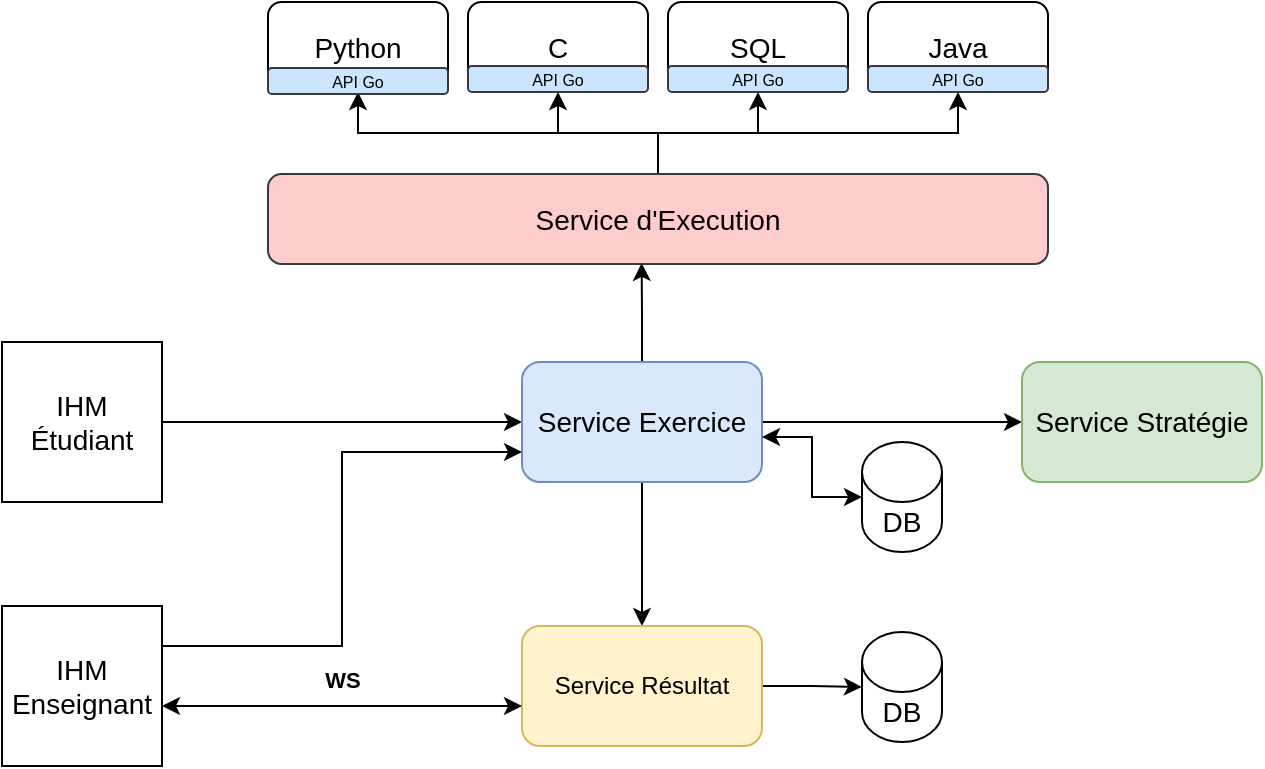 <mxfile version="19.0.2" type="device"><diagram id="QONBqQqkgQteNWjyjy6I" name="Page-1"><mxGraphModel dx="582" dy="1706" grid="1" gridSize="10" guides="1" tooltips="1" connect="1" arrows="1" fold="1" page="1" pageScale="1" pageWidth="827" pageHeight="1169" math="0" shadow="0"><root><mxCell id="0"/><mxCell id="1" parent="0"/><mxCell id="TVvh3b_oWjuPjYwyASw--2" style="edgeStyle=orthogonalEdgeStyle;rounded=0;orthogonalLoop=1;jettySize=auto;html=1;exitX=1;exitY=0.5;exitDx=0;exitDy=0;entryX=0;entryY=0.5;entryDx=0;entryDy=0;startArrow=none;startFill=0;" edge="1" parent="1" source="TVvh3b_oWjuPjYwyASw--4" target="TVvh3b_oWjuPjYwyASw--7"><mxGeometry relative="1" as="geometry"/></mxCell><mxCell id="TVvh3b_oWjuPjYwyASw--4" value="&lt;font style=&quot;font-size: 14px&quot;&gt;IHM&lt;br&gt;Étudiant&lt;br&gt;&lt;/font&gt;" style="whiteSpace=wrap;html=1;aspect=fixed;" vertex="1" parent="1"><mxGeometry x="110" y="500" width="80" height="80" as="geometry"/></mxCell><mxCell id="TVvh3b_oWjuPjYwyASw--5" style="edgeStyle=orthogonalEdgeStyle;rounded=0;orthogonalLoop=1;jettySize=auto;html=1;exitX=1;exitY=0.5;exitDx=0;exitDy=0;entryX=0;entryY=0.5;entryDx=0;entryDy=0;fontSize=14;startArrow=none;startFill=0;" edge="1" parent="1" source="TVvh3b_oWjuPjYwyASw--7" target="TVvh3b_oWjuPjYwyASw--8"><mxGeometry relative="1" as="geometry"/></mxCell><mxCell id="TVvh3b_oWjuPjYwyASw--6" style="edgeStyle=orthogonalEdgeStyle;rounded=0;orthogonalLoop=1;jettySize=auto;html=1;exitX=0.5;exitY=1;exitDx=0;exitDy=0;entryX=0.5;entryY=0;entryDx=0;entryDy=0;startArrow=none;startFill=0;endArrow=classic;endFill=1;strokeColor=#000000;" edge="1" parent="1" source="TVvh3b_oWjuPjYwyASw--7" target="TVvh3b_oWjuPjYwyASw--14"><mxGeometry relative="1" as="geometry"><Array as="points"><mxPoint x="430" y="640"/><mxPoint x="430" y="640"/></Array></mxGeometry></mxCell><mxCell id="TVvh3b_oWjuPjYwyASw--80" style="edgeStyle=orthogonalEdgeStyle;rounded=0;orthogonalLoop=1;jettySize=auto;html=1;entryX=0.479;entryY=0.988;entryDx=0;entryDy=0;entryPerimeter=0;fontSize=8;" edge="1" parent="1" source="TVvh3b_oWjuPjYwyASw--7" target="TVvh3b_oWjuPjYwyASw--71"><mxGeometry relative="1" as="geometry"/></mxCell><mxCell id="TVvh3b_oWjuPjYwyASw--7" value="Service Exercice" style="rounded=1;whiteSpace=wrap;html=1;fontSize=14;fillColor=#dae8fc;strokeColor=#6c8ebf;" vertex="1" parent="1"><mxGeometry x="370" y="510" width="120" height="60" as="geometry"/></mxCell><mxCell id="TVvh3b_oWjuPjYwyASw--8" value="Service Stratégie" style="rounded=1;whiteSpace=wrap;html=1;fontSize=14;fillColor=#d5e8d4;strokeColor=#82b366;" vertex="1" parent="1"><mxGeometry x="620" y="510" width="120" height="60" as="geometry"/></mxCell><mxCell id="TVvh3b_oWjuPjYwyASw--9" style="edgeStyle=orthogonalEdgeStyle;rounded=0;orthogonalLoop=1;jettySize=auto;html=1;entryX=1;entryY=0.625;entryDx=0;entryDy=0;entryPerimeter=0;startArrow=classic;startFill=1;endArrow=classic;endFill=1;strokeColor=#000000;exitX=0;exitY=0.5;exitDx=0;exitDy=0;exitPerimeter=0;" edge="1" parent="1" source="TVvh3b_oWjuPjYwyASw--21" target="TVvh3b_oWjuPjYwyASw--7"><mxGeometry relative="1" as="geometry"><mxPoint x="640" y="619" as="sourcePoint"/></mxGeometry></mxCell><mxCell id="TVvh3b_oWjuPjYwyASw--62" style="edgeStyle=orthogonalEdgeStyle;rounded=0;orthogonalLoop=1;jettySize=auto;html=1;exitX=1;exitY=0.5;exitDx=0;exitDy=0;entryX=0;entryY=0.5;entryDx=0;entryDy=0;entryPerimeter=0;" edge="1" parent="1" source="TVvh3b_oWjuPjYwyASw--14" target="TVvh3b_oWjuPjYwyASw--16"><mxGeometry relative="1" as="geometry"/></mxCell><mxCell id="TVvh3b_oWjuPjYwyASw--14" value="Service Résultat" style="rounded=1;whiteSpace=wrap;html=1;fillColor=#fff2cc;strokeColor=#d6b656;" vertex="1" parent="1"><mxGeometry x="370" y="642" width="120" height="60" as="geometry"/></mxCell><mxCell id="TVvh3b_oWjuPjYwyASw--16" value="DB" style="shape=cylinder3;whiteSpace=wrap;html=1;boundedLbl=1;backgroundOutline=1;size=15;fontSize=14;" vertex="1" parent="1"><mxGeometry x="540" y="645" width="40" height="55" as="geometry"/></mxCell><mxCell id="TVvh3b_oWjuPjYwyASw--17" style="edgeStyle=orthogonalEdgeStyle;rounded=0;orthogonalLoop=1;jettySize=auto;html=1;exitX=1;exitY=0.5;exitDx=0;exitDy=0;entryX=0;entryY=0.5;entryDx=0;entryDy=0;startArrow=classic;startFill=1;endArrow=classic;endFill=1;strokeColor=#000000;" edge="1" parent="1"><mxGeometry relative="1" as="geometry"><mxPoint x="190" y="682" as="sourcePoint"/><mxPoint x="370" y="682" as="targetPoint"/></mxGeometry></mxCell><mxCell id="TVvh3b_oWjuPjYwyASw--18" value="WS" style="edgeLabel;html=1;align=center;verticalAlign=middle;resizable=0;points=[];fontStyle=1;labelBackgroundColor=none;" vertex="1" connectable="0" parent="TVvh3b_oWjuPjYwyASw--17"><mxGeometry x="-0.222" relative="1" as="geometry"><mxPoint x="20" y="-13" as="offset"/></mxGeometry></mxCell><mxCell id="TVvh3b_oWjuPjYwyASw--22" style="edgeStyle=orthogonalEdgeStyle;rounded=0;orthogonalLoop=1;jettySize=auto;html=1;exitX=1;exitY=0.25;exitDx=0;exitDy=0;entryX=0;entryY=0.75;entryDx=0;entryDy=0;" edge="1" parent="1" source="TVvh3b_oWjuPjYwyASw--20" target="TVvh3b_oWjuPjYwyASw--7"><mxGeometry relative="1" as="geometry"/></mxCell><mxCell id="TVvh3b_oWjuPjYwyASw--20" value="&lt;font style=&quot;font-size: 14px&quot;&gt;IHM&lt;br&gt;Enseignant&lt;br&gt;&lt;/font&gt;" style="whiteSpace=wrap;html=1;aspect=fixed;" vertex="1" parent="1"><mxGeometry x="110" y="632" width="80" height="80" as="geometry"/></mxCell><mxCell id="TVvh3b_oWjuPjYwyASw--21" value="DB" style="shape=cylinder3;whiteSpace=wrap;html=1;boundedLbl=1;backgroundOutline=1;size=15;fontSize=14;" vertex="1" parent="1"><mxGeometry x="540" y="550" width="40" height="55" as="geometry"/></mxCell><mxCell id="TVvh3b_oWjuPjYwyASw--79" value="" style="group" vertex="1" connectable="0" parent="1"><mxGeometry x="243" y="330" width="390" height="131" as="geometry"/></mxCell><mxCell id="TVvh3b_oWjuPjYwyASw--63" value="Python" style="rounded=1;whiteSpace=wrap;html=1;fontSize=14;" vertex="1" parent="TVvh3b_oWjuPjYwyASw--79"><mxGeometry width="90" height="45" as="geometry"/></mxCell><mxCell id="TVvh3b_oWjuPjYwyASw--64" value="C" style="rounded=1;whiteSpace=wrap;html=1;fontSize=14;" vertex="1" parent="TVvh3b_oWjuPjYwyASw--79"><mxGeometry x="100" width="90" height="45" as="geometry"/></mxCell><mxCell id="TVvh3b_oWjuPjYwyASw--65" value="SQL" style="rounded=1;whiteSpace=wrap;html=1;fontSize=14;" vertex="1" parent="TVvh3b_oWjuPjYwyASw--79"><mxGeometry x="200" width="90" height="45" as="geometry"/></mxCell><mxCell id="TVvh3b_oWjuPjYwyASw--66" value="Java" style="rounded=1;whiteSpace=wrap;html=1;fontSize=14;" vertex="1" parent="TVvh3b_oWjuPjYwyASw--79"><mxGeometry x="300" width="90" height="45" as="geometry"/></mxCell><mxCell id="TVvh3b_oWjuPjYwyASw--67" style="edgeStyle=orthogonalEdgeStyle;rounded=0;orthogonalLoop=1;jettySize=auto;html=1;exitX=0.5;exitY=0;exitDx=0;exitDy=0;entryX=0.5;entryY=1;entryDx=0;entryDy=0;" edge="1" source="TVvh3b_oWjuPjYwyASw--71" target="TVvh3b_oWjuPjYwyASw--64" parent="TVvh3b_oWjuPjYwyASw--79"><mxGeometry relative="1" as="geometry"/></mxCell><mxCell id="TVvh3b_oWjuPjYwyASw--68" style="edgeStyle=orthogonalEdgeStyle;rounded=0;orthogonalLoop=1;jettySize=auto;html=1;exitX=0.5;exitY=0;exitDx=0;exitDy=0;entryX=0.5;entryY=1;entryDx=0;entryDy=0;" edge="1" source="TVvh3b_oWjuPjYwyASw--71" target="TVvh3b_oWjuPjYwyASw--65" parent="TVvh3b_oWjuPjYwyASw--79"><mxGeometry relative="1" as="geometry"/></mxCell><mxCell id="TVvh3b_oWjuPjYwyASw--69" style="edgeStyle=orthogonalEdgeStyle;rounded=0;orthogonalLoop=1;jettySize=auto;html=1;exitX=0.5;exitY=0;exitDx=0;exitDy=0;entryX=0.5;entryY=1;entryDx=0;entryDy=0;" edge="1" source="TVvh3b_oWjuPjYwyASw--71" target="TVvh3b_oWjuPjYwyASw--66" parent="TVvh3b_oWjuPjYwyASw--79"><mxGeometry relative="1" as="geometry"/></mxCell><mxCell id="TVvh3b_oWjuPjYwyASw--70" style="edgeStyle=orthogonalEdgeStyle;rounded=0;orthogonalLoop=1;jettySize=auto;html=1;exitX=0.5;exitY=0;exitDx=0;exitDy=0;entryX=0.5;entryY=1;entryDx=0;entryDy=0;" edge="1" source="TVvh3b_oWjuPjYwyASw--71" target="TVvh3b_oWjuPjYwyASw--63" parent="TVvh3b_oWjuPjYwyASw--79"><mxGeometry relative="1" as="geometry"/></mxCell><mxCell id="TVvh3b_oWjuPjYwyASw--71" value="Service d'Execution" style="rounded=1;whiteSpace=wrap;html=1;fontSize=14;fillColor=#ffcccc;strokeColor=#36393d;" vertex="1" parent="TVvh3b_oWjuPjYwyASw--79"><mxGeometry y="86" width="390" height="45" as="geometry"/></mxCell><mxCell id="TVvh3b_oWjuPjYwyASw--73" value="API Go" style="rounded=1;whiteSpace=wrap;html=1;fontSize=8;fillColor=#cce5ff;strokeColor=#36393d;" vertex="1" parent="TVvh3b_oWjuPjYwyASw--79"><mxGeometry y="33" width="90" height="13" as="geometry"/></mxCell><mxCell id="TVvh3b_oWjuPjYwyASw--74" value="API Go" style="rounded=1;whiteSpace=wrap;html=1;fontSize=8;fillColor=#cce5ff;strokeColor=#36393d;" vertex="1" parent="TVvh3b_oWjuPjYwyASw--79"><mxGeometry x="100" y="32" width="90" height="13" as="geometry"/></mxCell><mxCell id="TVvh3b_oWjuPjYwyASw--75" value="API Go" style="rounded=1;whiteSpace=wrap;html=1;fontSize=8;fillColor=#cce5ff;strokeColor=#36393d;" vertex="1" parent="TVvh3b_oWjuPjYwyASw--79"><mxGeometry x="200" y="32" width="90" height="13" as="geometry"/></mxCell><mxCell id="TVvh3b_oWjuPjYwyASw--76" value="API Go" style="rounded=1;whiteSpace=wrap;html=1;fontSize=8;fillColor=#cce5ff;strokeColor=#36393d;" vertex="1" parent="TVvh3b_oWjuPjYwyASw--79"><mxGeometry x="300" y="32" width="90" height="13" as="geometry"/></mxCell></root></mxGraphModel></diagram></mxfile>